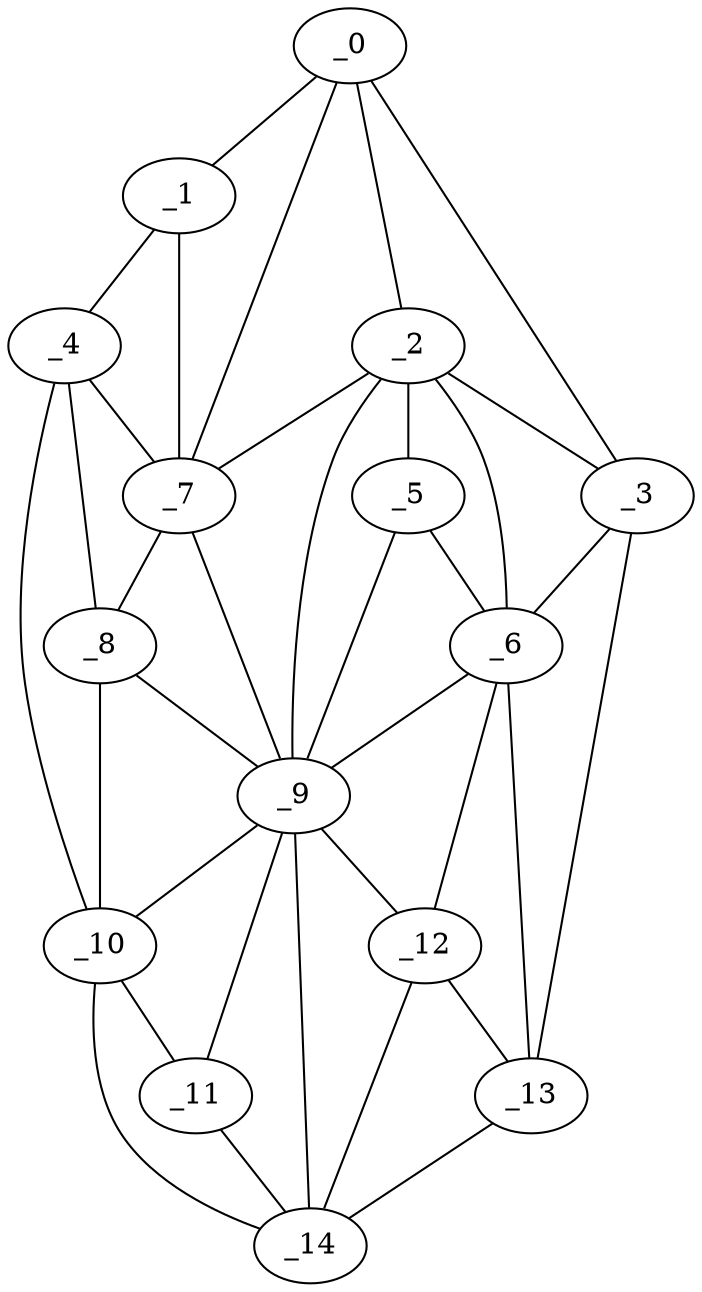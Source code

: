 graph "obj41__140.gxl" {
	_0	 [x=24,
		y=74];
	_1	 [x=28,
		y=6];
	_0 -- _1	 [valence=1];
	_2	 [x=37,
		y=83];
	_0 -- _2	 [valence=2];
	_3	 [x=62,
		y=125];
	_0 -- _3	 [valence=1];
	_7	 [x=66,
		y=39];
	_0 -- _7	 [valence=1];
	_4	 [x=63,
		y=6];
	_1 -- _4	 [valence=1];
	_1 -- _7	 [valence=2];
	_2 -- _3	 [valence=1];
	_5	 [x=63,
		y=97];
	_2 -- _5	 [valence=2];
	_6	 [x=64,
		y=112];
	_2 -- _6	 [valence=2];
	_2 -- _7	 [valence=1];
	_9	 [x=85,
		y=82];
	_2 -- _9	 [valence=2];
	_3 -- _6	 [valence=1];
	_13	 [x=114,
		y=108];
	_3 -- _13	 [valence=1];
	_4 -- _7	 [valence=2];
	_8	 [x=79,
		y=39];
	_4 -- _8	 [valence=2];
	_10	 [x=111,
		y=43];
	_4 -- _10	 [valence=1];
	_5 -- _6	 [valence=1];
	_5 -- _9	 [valence=2];
	_6 -- _9	 [valence=1];
	_12	 [x=113,
		y=101];
	_6 -- _12	 [valence=2];
	_6 -- _13	 [valence=1];
	_7 -- _8	 [valence=2];
	_7 -- _9	 [valence=2];
	_8 -- _9	 [valence=2];
	_8 -- _10	 [valence=2];
	_9 -- _10	 [valence=2];
	_11	 [x=112,
		y=76];
	_9 -- _11	 [valence=2];
	_9 -- _12	 [valence=2];
	_14	 [x=115,
		y=80];
	_9 -- _14	 [valence=2];
	_10 -- _11	 [valence=1];
	_10 -- _14	 [valence=1];
	_11 -- _14	 [valence=2];
	_12 -- _13	 [valence=2];
	_12 -- _14	 [valence=2];
	_13 -- _14	 [valence=1];
}
